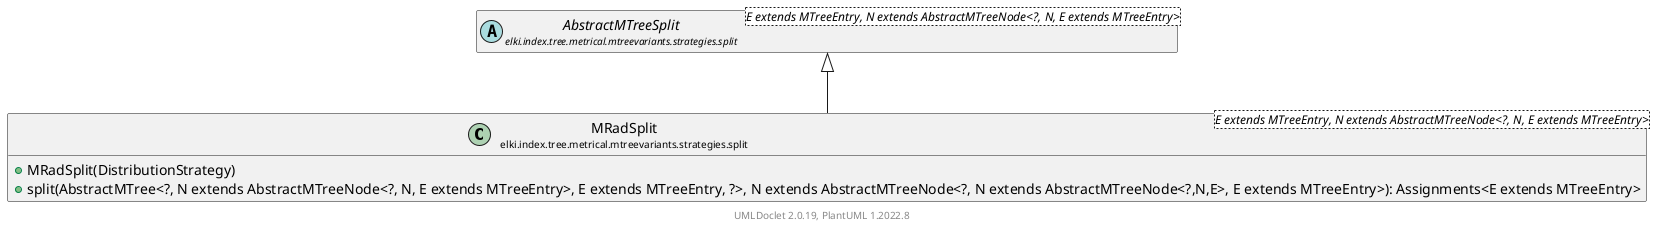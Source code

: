 @startuml
    remove .*\.(Instance|Par|Parameterizer|Factory)$
    set namespaceSeparator none
    hide empty fields
    hide empty methods

    class "<size:14>MRadSplit\n<size:10>elki.index.tree.metrical.mtreevariants.strategies.split" as elki.index.tree.metrical.mtreevariants.strategies.split.MRadSplit<E extends MTreeEntry, N extends AbstractMTreeNode<?, N, E extends MTreeEntry>> [[MRadSplit.html]] {
        +MRadSplit(DistributionStrategy)
        +split(AbstractMTree<?, N extends AbstractMTreeNode<?, N, E extends MTreeEntry>, E extends MTreeEntry, ?>, N extends AbstractMTreeNode<?, N extends AbstractMTreeNode<?,N,E>, E extends MTreeEntry>): Assignments<E extends MTreeEntry>
    }

    abstract class "<size:14>AbstractMTreeSplit\n<size:10>elki.index.tree.metrical.mtreevariants.strategies.split" as elki.index.tree.metrical.mtreevariants.strategies.split.AbstractMTreeSplit<E extends MTreeEntry, N extends AbstractMTreeNode<?, N, E extends MTreeEntry>> [[AbstractMTreeSplit.html]]
    class "<size:14>MRadSplit.Par\n<size:10>elki.index.tree.metrical.mtreevariants.strategies.split" as elki.index.tree.metrical.mtreevariants.strategies.split.MRadSplit.Par<E extends MTreeEntry, N extends AbstractMTreeNode<?, N, E extends MTreeEntry>>

    elki.index.tree.metrical.mtreevariants.strategies.split.AbstractMTreeSplit <|-- elki.index.tree.metrical.mtreevariants.strategies.split.MRadSplit
    elki.index.tree.metrical.mtreevariants.strategies.split.MRadSplit +-- elki.index.tree.metrical.mtreevariants.strategies.split.MRadSplit.Par

    center footer UMLDoclet 2.0.19, PlantUML 1.2022.8
@enduml
